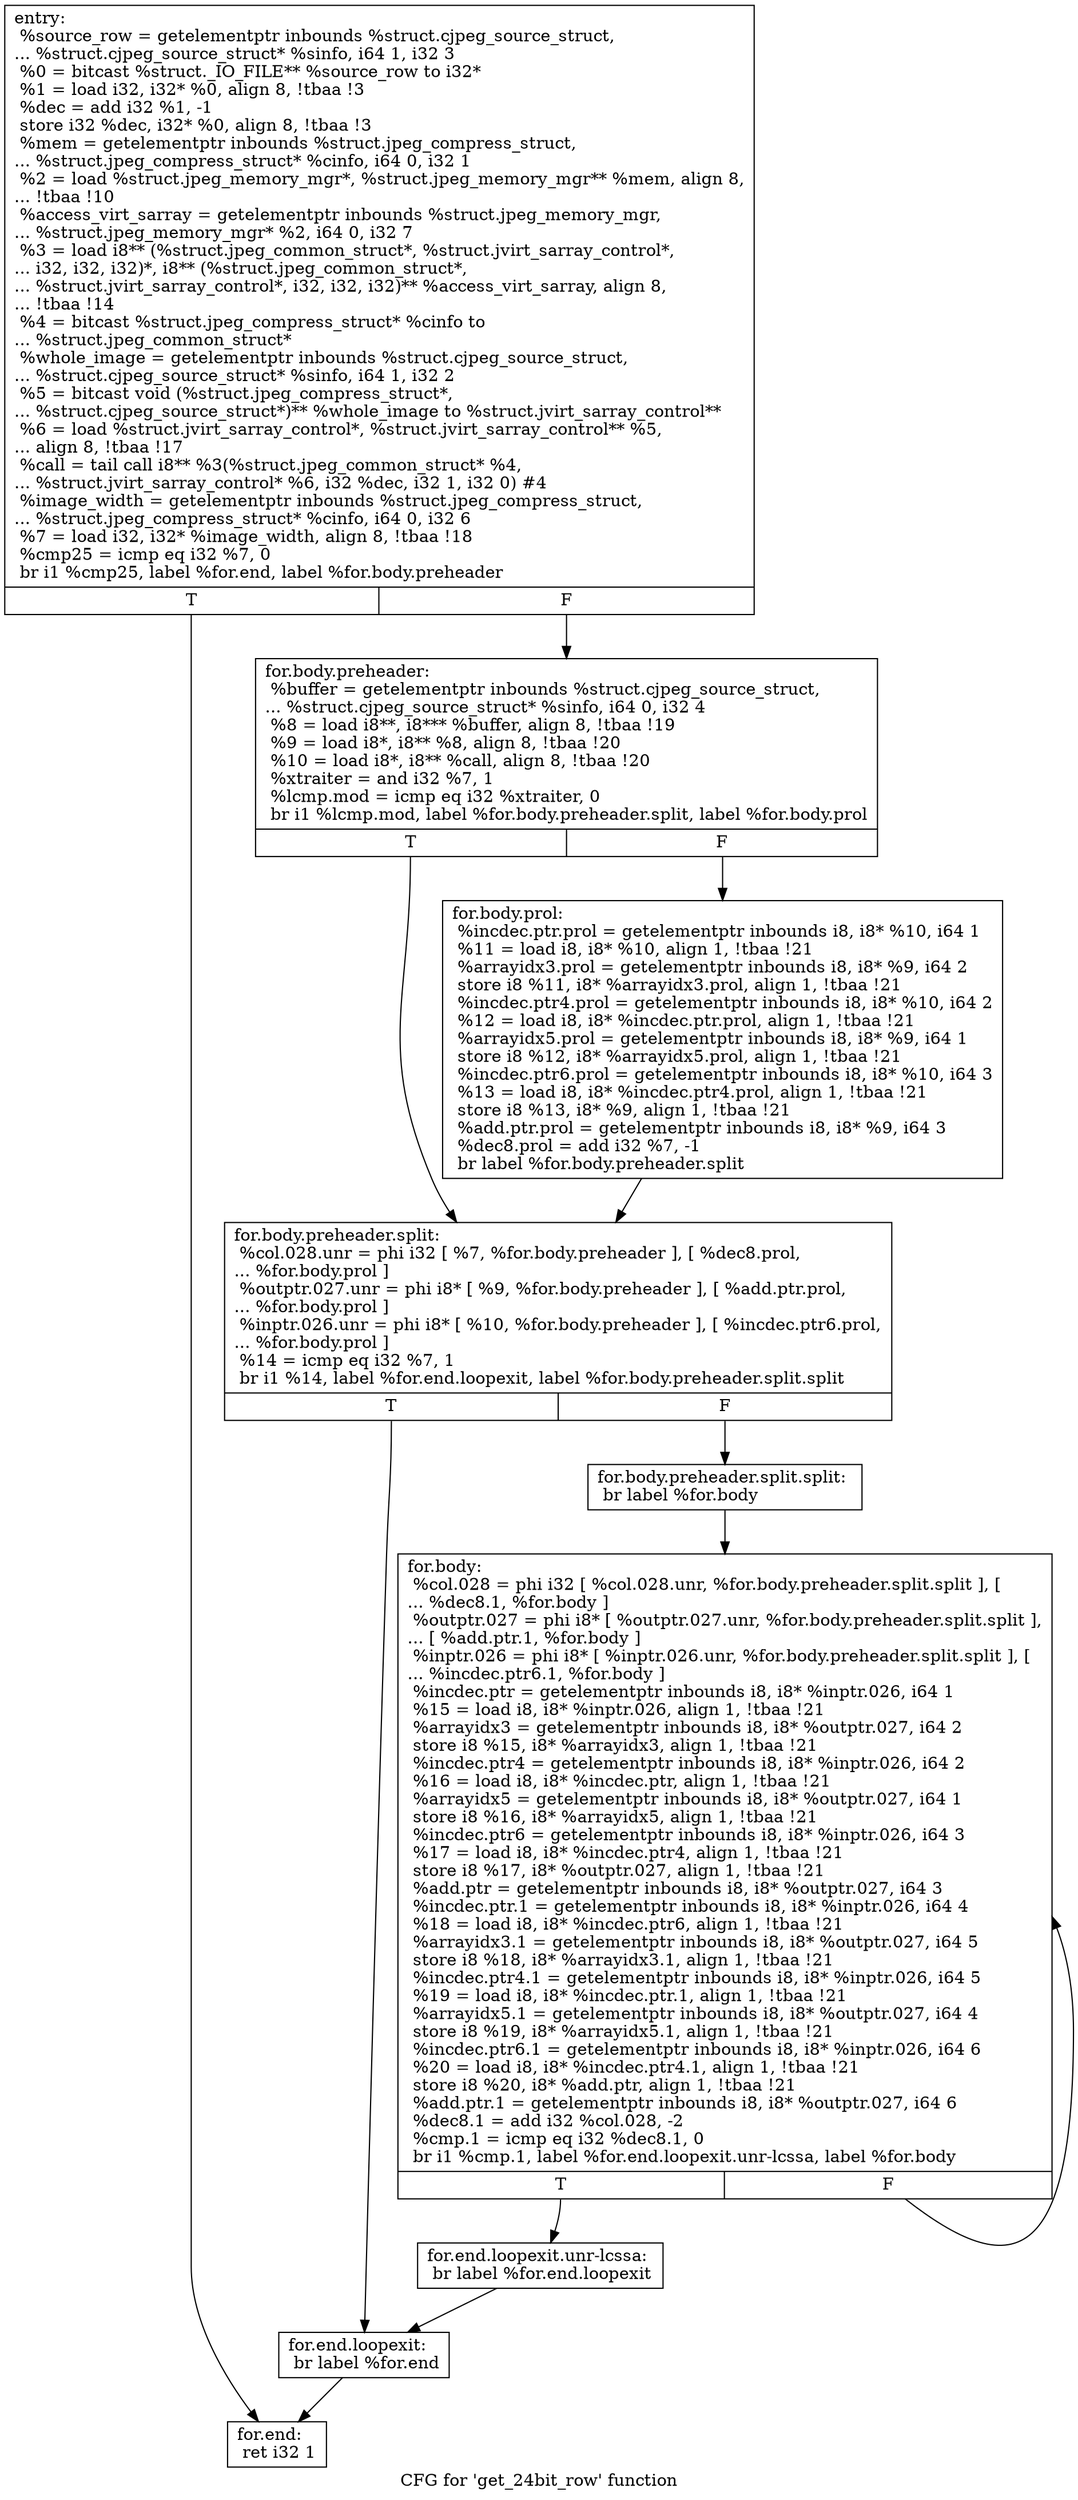 digraph "CFG for 'get_24bit_row' function" {
	label="CFG for 'get_24bit_row' function";

	Node0x4dc9260 [shape=record,label="{entry:\l  %source_row = getelementptr inbounds %struct.cjpeg_source_struct,\l... %struct.cjpeg_source_struct* %sinfo, i64 1, i32 3\l  %0 = bitcast %struct._IO_FILE** %source_row to i32*\l  %1 = load i32, i32* %0, align 8, !tbaa !3\l  %dec = add i32 %1, -1\l  store i32 %dec, i32* %0, align 8, !tbaa !3\l  %mem = getelementptr inbounds %struct.jpeg_compress_struct,\l... %struct.jpeg_compress_struct* %cinfo, i64 0, i32 1\l  %2 = load %struct.jpeg_memory_mgr*, %struct.jpeg_memory_mgr** %mem, align 8,\l... !tbaa !10\l  %access_virt_sarray = getelementptr inbounds %struct.jpeg_memory_mgr,\l... %struct.jpeg_memory_mgr* %2, i64 0, i32 7\l  %3 = load i8** (%struct.jpeg_common_struct*, %struct.jvirt_sarray_control*,\l... i32, i32, i32)*, i8** (%struct.jpeg_common_struct*,\l... %struct.jvirt_sarray_control*, i32, i32, i32)** %access_virt_sarray, align 8,\l... !tbaa !14\l  %4 = bitcast %struct.jpeg_compress_struct* %cinfo to\l... %struct.jpeg_common_struct*\l  %whole_image = getelementptr inbounds %struct.cjpeg_source_struct,\l... %struct.cjpeg_source_struct* %sinfo, i64 1, i32 2\l  %5 = bitcast void (%struct.jpeg_compress_struct*,\l... %struct.cjpeg_source_struct*)** %whole_image to %struct.jvirt_sarray_control**\l  %6 = load %struct.jvirt_sarray_control*, %struct.jvirt_sarray_control** %5,\l... align 8, !tbaa !17\l  %call = tail call i8** %3(%struct.jpeg_common_struct* %4,\l... %struct.jvirt_sarray_control* %6, i32 %dec, i32 1, i32 0) #4\l  %image_width = getelementptr inbounds %struct.jpeg_compress_struct,\l... %struct.jpeg_compress_struct* %cinfo, i64 0, i32 6\l  %7 = load i32, i32* %image_width, align 8, !tbaa !18\l  %cmp25 = icmp eq i32 %7, 0\l  br i1 %cmp25, label %for.end, label %for.body.preheader\l|{<s0>T|<s1>F}}"];
	Node0x4dc9260:s0 -> Node0x4dc9c30;
	Node0x4dc9260:s1 -> Node0x4dc9d30;
	Node0x4dc9d30 [shape=record,label="{for.body.preheader:                               \l  %buffer = getelementptr inbounds %struct.cjpeg_source_struct,\l... %struct.cjpeg_source_struct* %sinfo, i64 0, i32 4\l  %8 = load i8**, i8*** %buffer, align 8, !tbaa !19\l  %9 = load i8*, i8** %8, align 8, !tbaa !20\l  %10 = load i8*, i8** %call, align 8, !tbaa !20\l  %xtraiter = and i32 %7, 1\l  %lcmp.mod = icmp eq i32 %xtraiter, 0\l  br i1 %lcmp.mod, label %for.body.preheader.split, label %for.body.prol\l|{<s0>T|<s1>F}}"];
	Node0x4dc9d30:s0 -> Node0x4dc9780;
	Node0x4dc9d30:s1 -> Node0x4dca3a0;
	Node0x4dca3a0 [shape=record,label="{for.body.prol:                                    \l  %incdec.ptr.prol = getelementptr inbounds i8, i8* %10, i64 1\l  %11 = load i8, i8* %10, align 1, !tbaa !21\l  %arrayidx3.prol = getelementptr inbounds i8, i8* %9, i64 2\l  store i8 %11, i8* %arrayidx3.prol, align 1, !tbaa !21\l  %incdec.ptr4.prol = getelementptr inbounds i8, i8* %10, i64 2\l  %12 = load i8, i8* %incdec.ptr.prol, align 1, !tbaa !21\l  %arrayidx5.prol = getelementptr inbounds i8, i8* %9, i64 1\l  store i8 %12, i8* %arrayidx5.prol, align 1, !tbaa !21\l  %incdec.ptr6.prol = getelementptr inbounds i8, i8* %10, i64 3\l  %13 = load i8, i8* %incdec.ptr4.prol, align 1, !tbaa !21\l  store i8 %13, i8* %9, align 1, !tbaa !21\l  %add.ptr.prol = getelementptr inbounds i8, i8* %9, i64 3\l  %dec8.prol = add i32 %7, -1\l  br label %for.body.preheader.split\l}"];
	Node0x4dca3a0 -> Node0x4dc9780;
	Node0x4dc9780 [shape=record,label="{for.body.preheader.split:                         \l  %col.028.unr = phi i32 [ %7, %for.body.preheader ], [ %dec8.prol,\l... %for.body.prol ]\l  %outptr.027.unr = phi i8* [ %9, %for.body.preheader ], [ %add.ptr.prol,\l... %for.body.prol ]\l  %inptr.026.unr = phi i8* [ %10, %for.body.preheader ], [ %incdec.ptr6.prol,\l... %for.body.prol ]\l  %14 = icmp eq i32 %7, 1\l  br i1 %14, label %for.end.loopexit, label %for.body.preheader.split.split\l|{<s0>T|<s1>F}}"];
	Node0x4dc9780:s0 -> Node0x4dcb100;
	Node0x4dc9780:s1 -> Node0x4dcb200;
	Node0x4dcb200 [shape=record,label="{for.body.preheader.split.split:                   \l  br label %for.body\l}"];
	Node0x4dcb200 -> Node0x4dcb3b0;
	Node0x4dcb3b0 [shape=record,label="{for.body:                                         \l  %col.028 = phi i32 [ %col.028.unr, %for.body.preheader.split.split ], [\l... %dec8.1, %for.body ]\l  %outptr.027 = phi i8* [ %outptr.027.unr, %for.body.preheader.split.split ],\l... [ %add.ptr.1, %for.body ]\l  %inptr.026 = phi i8* [ %inptr.026.unr, %for.body.preheader.split.split ], [\l... %incdec.ptr6.1, %for.body ]\l  %incdec.ptr = getelementptr inbounds i8, i8* %inptr.026, i64 1\l  %15 = load i8, i8* %inptr.026, align 1, !tbaa !21\l  %arrayidx3 = getelementptr inbounds i8, i8* %outptr.027, i64 2\l  store i8 %15, i8* %arrayidx3, align 1, !tbaa !21\l  %incdec.ptr4 = getelementptr inbounds i8, i8* %inptr.026, i64 2\l  %16 = load i8, i8* %incdec.ptr, align 1, !tbaa !21\l  %arrayidx5 = getelementptr inbounds i8, i8* %outptr.027, i64 1\l  store i8 %16, i8* %arrayidx5, align 1, !tbaa !21\l  %incdec.ptr6 = getelementptr inbounds i8, i8* %inptr.026, i64 3\l  %17 = load i8, i8* %incdec.ptr4, align 1, !tbaa !21\l  store i8 %17, i8* %outptr.027, align 1, !tbaa !21\l  %add.ptr = getelementptr inbounds i8, i8* %outptr.027, i64 3\l  %incdec.ptr.1 = getelementptr inbounds i8, i8* %inptr.026, i64 4\l  %18 = load i8, i8* %incdec.ptr6, align 1, !tbaa !21\l  %arrayidx3.1 = getelementptr inbounds i8, i8* %outptr.027, i64 5\l  store i8 %18, i8* %arrayidx3.1, align 1, !tbaa !21\l  %incdec.ptr4.1 = getelementptr inbounds i8, i8* %inptr.026, i64 5\l  %19 = load i8, i8* %incdec.ptr.1, align 1, !tbaa !21\l  %arrayidx5.1 = getelementptr inbounds i8, i8* %outptr.027, i64 4\l  store i8 %19, i8* %arrayidx5.1, align 1, !tbaa !21\l  %incdec.ptr6.1 = getelementptr inbounds i8, i8* %inptr.026, i64 6\l  %20 = load i8, i8* %incdec.ptr4.1, align 1, !tbaa !21\l  store i8 %20, i8* %add.ptr, align 1, !tbaa !21\l  %add.ptr.1 = getelementptr inbounds i8, i8* %outptr.027, i64 6\l  %dec8.1 = add i32 %col.028, -2\l  %cmp.1 = icmp eq i32 %dec8.1, 0\l  br i1 %cmp.1, label %for.end.loopexit.unr-lcssa, label %for.body\l|{<s0>T|<s1>F}}"];
	Node0x4dcb3b0:s0 -> Node0x4da8d60;
	Node0x4dcb3b0:s1 -> Node0x4dcb3b0;
	Node0x4da8d60 [shape=record,label="{for.end.loopexit.unr-lcssa:                       \l  br label %for.end.loopexit\l}"];
	Node0x4da8d60 -> Node0x4dcb100;
	Node0x4dcb100 [shape=record,label="{for.end.loopexit:                                 \l  br label %for.end\l}"];
	Node0x4dcb100 -> Node0x4dc9c30;
	Node0x4dc9c30 [shape=record,label="{for.end:                                          \l  ret i32 1\l}"];
}
